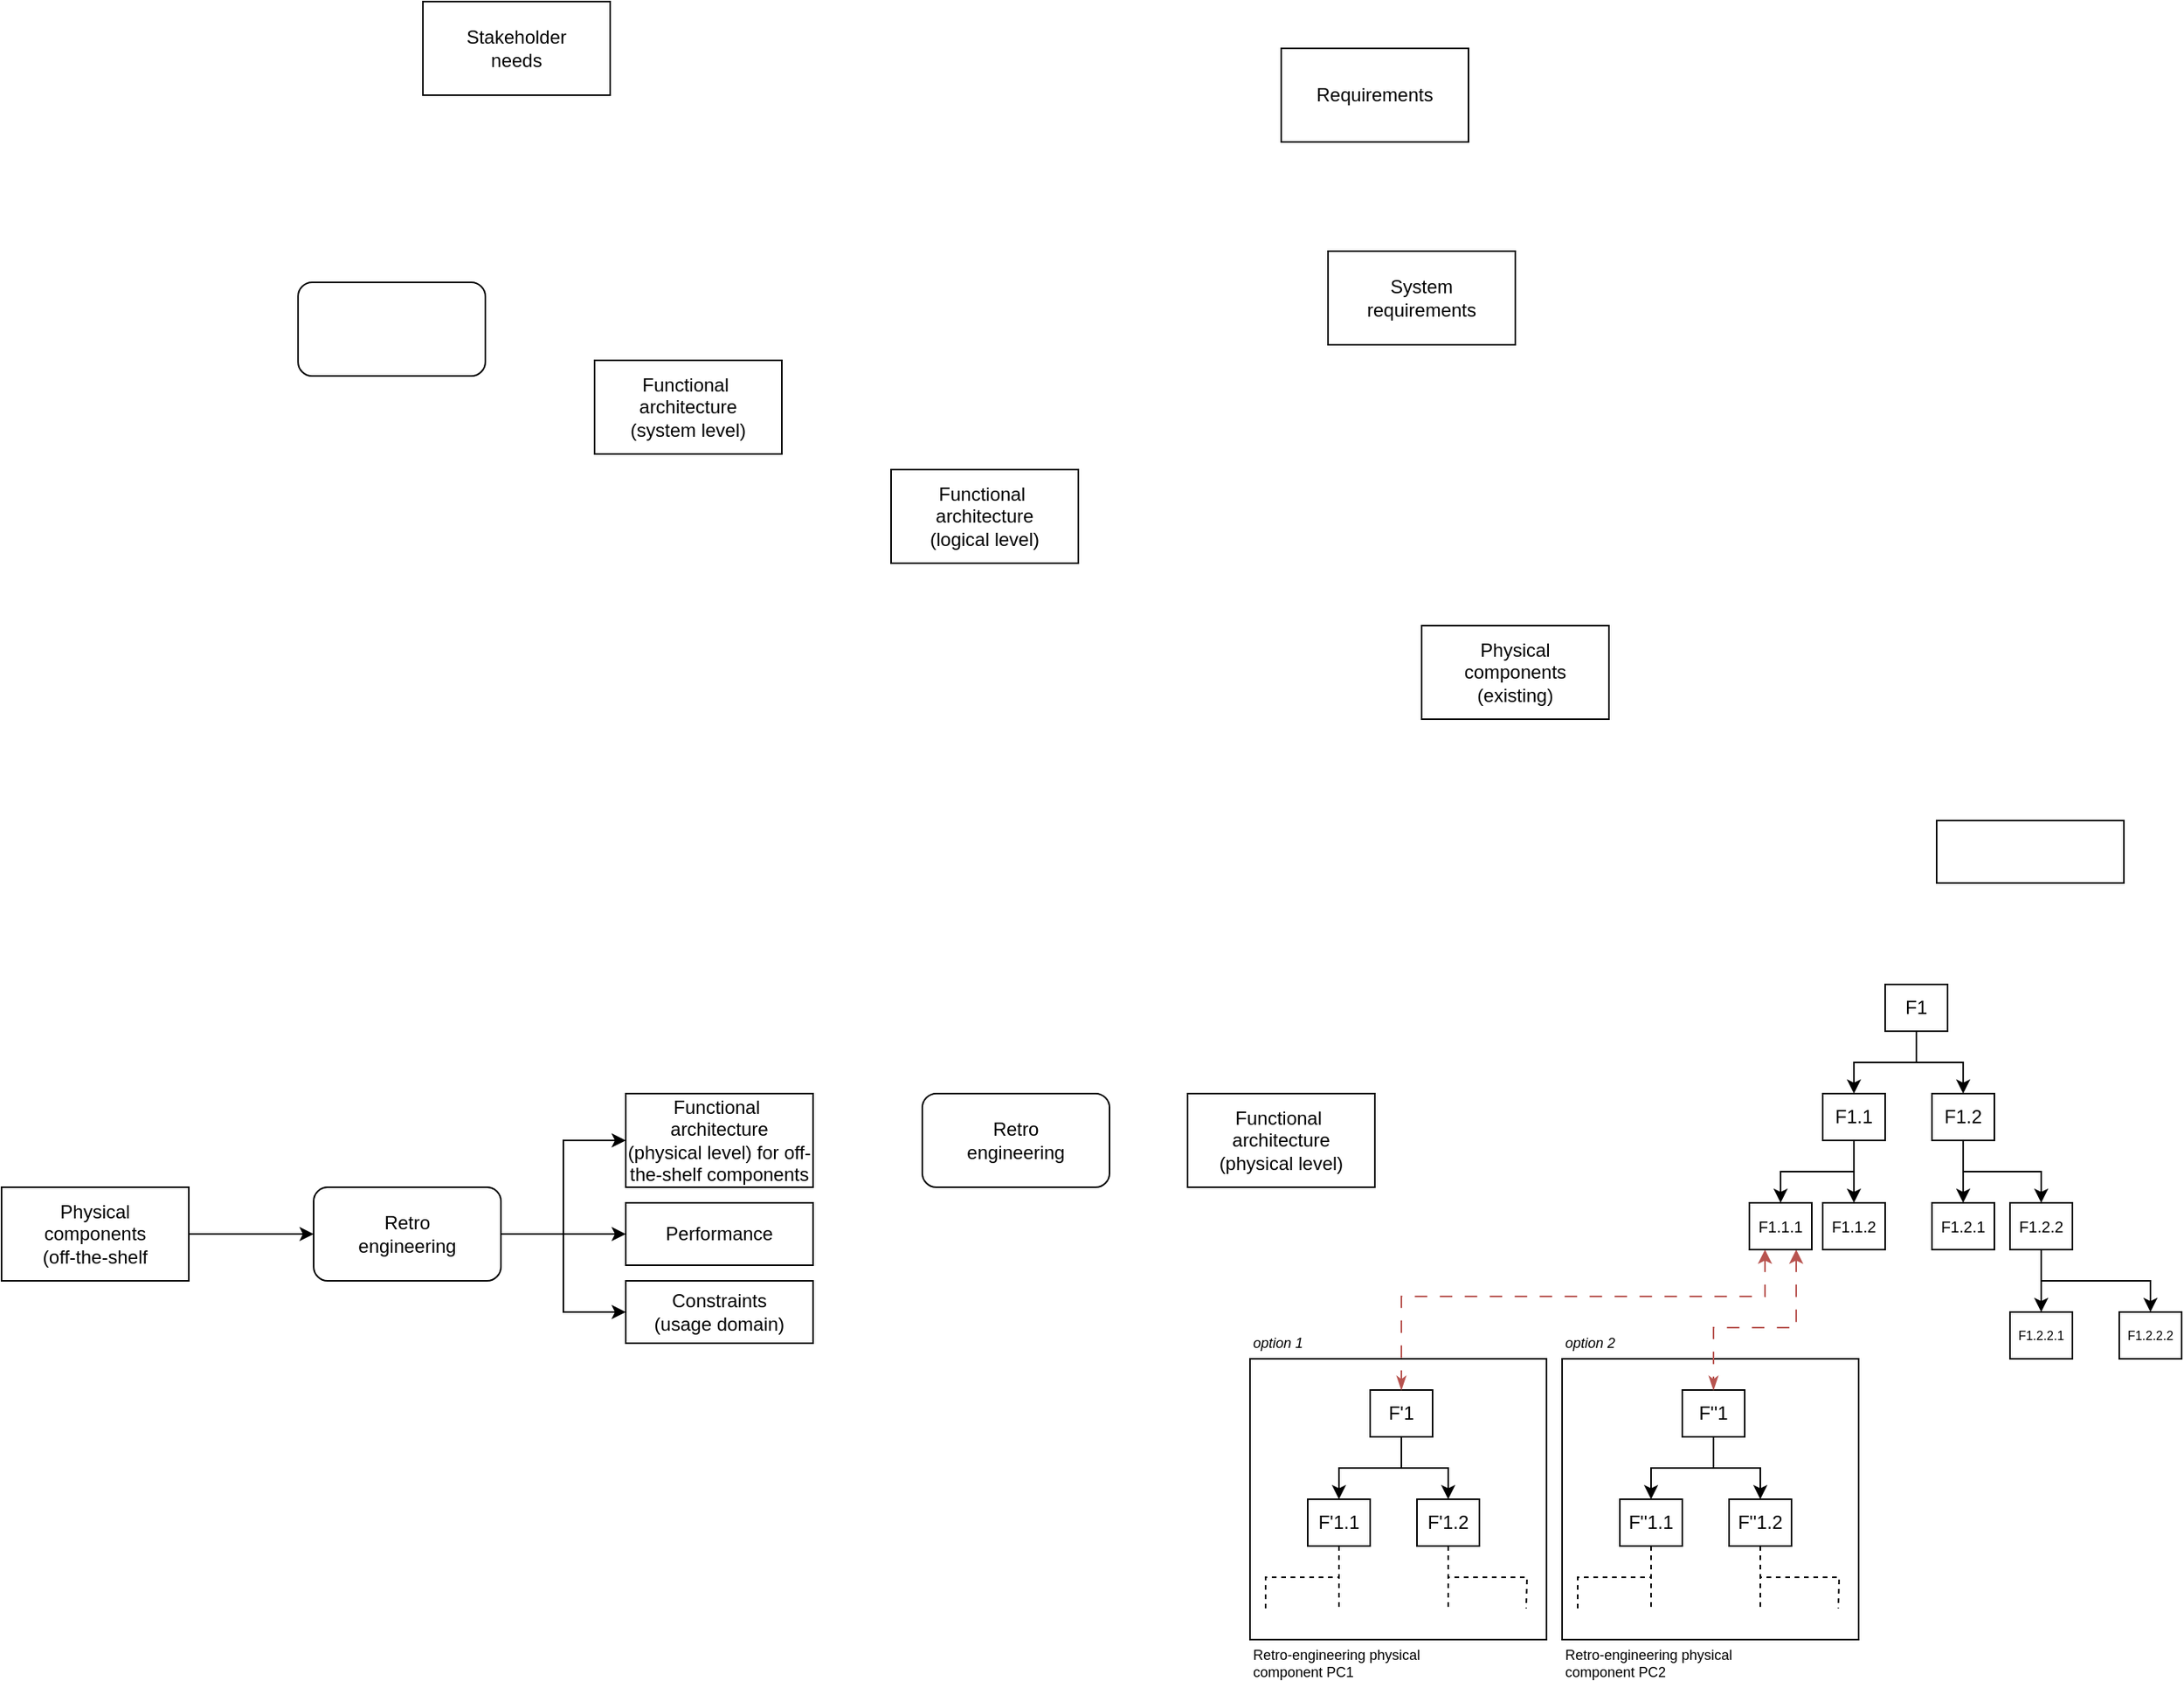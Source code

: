 <mxfile version="27.1.6">
  <diagram name="Page-1" id="t9yzMZZ3XeSUCYFCumu4">
    <mxGraphModel dx="2253" dy="743" grid="1" gridSize="10" guides="1" tooltips="1" connect="1" arrows="1" fold="1" page="1" pageScale="1" pageWidth="827" pageHeight="1169" math="0" shadow="0">
      <root>
        <mxCell id="0" />
        <mxCell id="1" parent="0" />
        <mxCell id="oZqaEKzkjMCmmDOgm5yB-1" value="" style="rounded=1;whiteSpace=wrap;html=1;" vertex="1" parent="1">
          <mxGeometry x="-90" y="220" width="120" height="60" as="geometry" />
        </mxCell>
        <mxCell id="oZqaEKzkjMCmmDOgm5yB-2" value="Functional&amp;nbsp;&lt;div&gt;architecture&lt;/div&gt;&lt;div&gt;(system level)&lt;/div&gt;" style="rounded=0;whiteSpace=wrap;html=1;" vertex="1" parent="1">
          <mxGeometry x="100" y="270" width="120" height="60" as="geometry" />
        </mxCell>
        <mxCell id="oZqaEKzkjMCmmDOgm5yB-3" value="Requirements" style="rounded=0;whiteSpace=wrap;html=1;" vertex="1" parent="1">
          <mxGeometry x="540" y="70" width="120" height="60" as="geometry" />
        </mxCell>
        <mxCell id="oZqaEKzkjMCmmDOgm5yB-4" value="Functional&amp;nbsp;&lt;div&gt;architecture&lt;/div&gt;&lt;div&gt;(logical level)&lt;/div&gt;" style="rounded=0;whiteSpace=wrap;html=1;" vertex="1" parent="1">
          <mxGeometry x="290" y="340" width="120" height="60" as="geometry" />
        </mxCell>
        <mxCell id="oZqaEKzkjMCmmDOgm5yB-5" value="Functional&amp;nbsp;&lt;div&gt;architecture&lt;/div&gt;&lt;div&gt;(physical level)&lt;/div&gt;" style="rounded=0;whiteSpace=wrap;html=1;" vertex="1" parent="1">
          <mxGeometry x="480" y="740" width="120" height="60" as="geometry" />
        </mxCell>
        <mxCell id="oZqaEKzkjMCmmDOgm5yB-12" style="edgeStyle=orthogonalEdgeStyle;rounded=0;orthogonalLoop=1;jettySize=auto;html=1;entryX=0;entryY=0.5;entryDx=0;entryDy=0;" edge="1" parent="1" source="oZqaEKzkjMCmmDOgm5yB-6" target="oZqaEKzkjMCmmDOgm5yB-8">
          <mxGeometry relative="1" as="geometry" />
        </mxCell>
        <mxCell id="oZqaEKzkjMCmmDOgm5yB-6" value="Physical &lt;br&gt;components&lt;br&gt;(off-the-shelf" style="rounded=0;whiteSpace=wrap;html=1;" vertex="1" parent="1">
          <mxGeometry x="-280" y="800" width="120" height="60" as="geometry" />
        </mxCell>
        <mxCell id="oZqaEKzkjMCmmDOgm5yB-7" value="Physical &lt;br&gt;components&lt;br&gt;(existing)" style="rounded=0;whiteSpace=wrap;html=1;" vertex="1" parent="1">
          <mxGeometry x="630" y="440" width="120" height="60" as="geometry" />
        </mxCell>
        <mxCell id="oZqaEKzkjMCmmDOgm5yB-14" style="edgeStyle=orthogonalEdgeStyle;rounded=0;orthogonalLoop=1;jettySize=auto;html=1;" edge="1" parent="1" source="oZqaEKzkjMCmmDOgm5yB-8" target="oZqaEKzkjMCmmDOgm5yB-13">
          <mxGeometry relative="1" as="geometry" />
        </mxCell>
        <mxCell id="oZqaEKzkjMCmmDOgm5yB-17" style="edgeStyle=orthogonalEdgeStyle;rounded=0;orthogonalLoop=1;jettySize=auto;html=1;entryX=0;entryY=0.5;entryDx=0;entryDy=0;" edge="1" parent="1" source="oZqaEKzkjMCmmDOgm5yB-8" target="oZqaEKzkjMCmmDOgm5yB-15">
          <mxGeometry relative="1" as="geometry" />
        </mxCell>
        <mxCell id="oZqaEKzkjMCmmDOgm5yB-18" style="edgeStyle=orthogonalEdgeStyle;rounded=0;orthogonalLoop=1;jettySize=auto;html=1;entryX=0;entryY=0.5;entryDx=0;entryDy=0;" edge="1" parent="1" source="oZqaEKzkjMCmmDOgm5yB-8" target="oZqaEKzkjMCmmDOgm5yB-16">
          <mxGeometry relative="1" as="geometry" />
        </mxCell>
        <mxCell id="oZqaEKzkjMCmmDOgm5yB-8" value="Retro&lt;br&gt;engineering" style="rounded=1;whiteSpace=wrap;html=1;" vertex="1" parent="1">
          <mxGeometry x="-80" y="800" width="120" height="60" as="geometry" />
        </mxCell>
        <mxCell id="oZqaEKzkjMCmmDOgm5yB-9" value="Stakeholder &lt;br&gt;needs" style="rounded=0;whiteSpace=wrap;html=1;" vertex="1" parent="1">
          <mxGeometry x="-10" y="40" width="120" height="60" as="geometry" />
        </mxCell>
        <mxCell id="oZqaEKzkjMCmmDOgm5yB-10" value="System &lt;br&gt;requirements" style="rounded=0;whiteSpace=wrap;html=1;" vertex="1" parent="1">
          <mxGeometry x="570" y="200" width="120" height="60" as="geometry" />
        </mxCell>
        <mxCell id="oZqaEKzkjMCmmDOgm5yB-13" value="Functional&amp;nbsp;&lt;div&gt;architecture&lt;/div&gt;&lt;div&gt;(physical level) for off-the-shelf components&lt;/div&gt;" style="rounded=0;whiteSpace=wrap;html=1;" vertex="1" parent="1">
          <mxGeometry x="120" y="740" width="120" height="60" as="geometry" />
        </mxCell>
        <mxCell id="oZqaEKzkjMCmmDOgm5yB-15" value="Performance" style="rounded=0;whiteSpace=wrap;html=1;" vertex="1" parent="1">
          <mxGeometry x="120" y="810" width="120" height="40" as="geometry" />
        </mxCell>
        <mxCell id="oZqaEKzkjMCmmDOgm5yB-16" value="Constraints&lt;br&gt;(usage domain)" style="rounded=0;whiteSpace=wrap;html=1;" vertex="1" parent="1">
          <mxGeometry x="120" y="860" width="120" height="40" as="geometry" />
        </mxCell>
        <mxCell id="oZqaEKzkjMCmmDOgm5yB-19" value="Retro&lt;br&gt;engineering" style="rounded=1;whiteSpace=wrap;html=1;" vertex="1" parent="1">
          <mxGeometry x="310" y="740" width="120" height="60" as="geometry" />
        </mxCell>
        <mxCell id="oZqaEKzkjMCmmDOgm5yB-23" style="edgeStyle=orthogonalEdgeStyle;rounded=0;orthogonalLoop=1;jettySize=auto;html=1;exitX=0.5;exitY=1;exitDx=0;exitDy=0;" edge="1" parent="1" source="oZqaEKzkjMCmmDOgm5yB-20" target="oZqaEKzkjMCmmDOgm5yB-21">
          <mxGeometry relative="1" as="geometry" />
        </mxCell>
        <mxCell id="oZqaEKzkjMCmmDOgm5yB-24" style="edgeStyle=orthogonalEdgeStyle;rounded=0;orthogonalLoop=1;jettySize=auto;html=1;exitX=0.5;exitY=1;exitDx=0;exitDy=0;entryX=0.5;entryY=0;entryDx=0;entryDy=0;" edge="1" parent="1" source="oZqaEKzkjMCmmDOgm5yB-20" target="oZqaEKzkjMCmmDOgm5yB-22">
          <mxGeometry relative="1" as="geometry">
            <Array as="points">
              <mxPoint x="947" y="720" />
              <mxPoint x="977" y="720" />
            </Array>
          </mxGeometry>
        </mxCell>
        <mxCell id="oZqaEKzkjMCmmDOgm5yB-20" value="F1" style="rounded=0;whiteSpace=wrap;html=1;" vertex="1" parent="1">
          <mxGeometry x="927" y="670" width="40" height="30" as="geometry" />
        </mxCell>
        <mxCell id="oZqaEKzkjMCmmDOgm5yB-34" style="edgeStyle=orthogonalEdgeStyle;rounded=0;orthogonalLoop=1;jettySize=auto;html=1;entryX=0.5;entryY=0;entryDx=0;entryDy=0;" edge="1" parent="1" source="oZqaEKzkjMCmmDOgm5yB-21" target="oZqaEKzkjMCmmDOgm5yB-30">
          <mxGeometry relative="1" as="geometry">
            <Array as="points">
              <mxPoint x="907" y="790" />
              <mxPoint x="860" y="790" />
            </Array>
          </mxGeometry>
        </mxCell>
        <mxCell id="oZqaEKzkjMCmmDOgm5yB-35" style="edgeStyle=orthogonalEdgeStyle;rounded=0;orthogonalLoop=1;jettySize=auto;html=1;" edge="1" parent="1" source="oZqaEKzkjMCmmDOgm5yB-21" target="oZqaEKzkjMCmmDOgm5yB-31">
          <mxGeometry relative="1" as="geometry" />
        </mxCell>
        <mxCell id="oZqaEKzkjMCmmDOgm5yB-21" value="F1.1" style="rounded=0;whiteSpace=wrap;html=1;" vertex="1" parent="1">
          <mxGeometry x="887" y="740" width="40" height="30" as="geometry" />
        </mxCell>
        <mxCell id="oZqaEKzkjMCmmDOgm5yB-36" style="edgeStyle=orthogonalEdgeStyle;rounded=0;orthogonalLoop=1;jettySize=auto;html=1;exitX=0.5;exitY=1;exitDx=0;exitDy=0;entryX=0.5;entryY=0;entryDx=0;entryDy=0;" edge="1" parent="1" source="oZqaEKzkjMCmmDOgm5yB-22" target="oZqaEKzkjMCmmDOgm5yB-32">
          <mxGeometry relative="1" as="geometry" />
        </mxCell>
        <mxCell id="oZqaEKzkjMCmmDOgm5yB-37" style="edgeStyle=orthogonalEdgeStyle;rounded=0;orthogonalLoop=1;jettySize=auto;html=1;entryX=0.5;entryY=0;entryDx=0;entryDy=0;exitX=0.5;exitY=1;exitDx=0;exitDy=0;" edge="1" parent="1" source="oZqaEKzkjMCmmDOgm5yB-22" target="oZqaEKzkjMCmmDOgm5yB-33">
          <mxGeometry relative="1" as="geometry" />
        </mxCell>
        <mxCell id="oZqaEKzkjMCmmDOgm5yB-22" value="F1.2" style="rounded=0;whiteSpace=wrap;html=1;" vertex="1" parent="1">
          <mxGeometry x="957" y="740" width="40" height="30" as="geometry" />
        </mxCell>
        <mxCell id="oZqaEKzkjMCmmDOgm5yB-30" value="F1.1.1" style="rounded=0;whiteSpace=wrap;html=1;fontSize=10;" vertex="1" parent="1">
          <mxGeometry x="840" y="810" width="40" height="30" as="geometry" />
        </mxCell>
        <mxCell id="oZqaEKzkjMCmmDOgm5yB-31" value="F1.1.2" style="rounded=0;whiteSpace=wrap;html=1;fontSize=10;" vertex="1" parent="1">
          <mxGeometry x="887" y="810" width="40" height="30" as="geometry" />
        </mxCell>
        <mxCell id="oZqaEKzkjMCmmDOgm5yB-32" value="F1.2.1" style="rounded=0;whiteSpace=wrap;html=1;fontSize=10;" vertex="1" parent="1">
          <mxGeometry x="957" y="810" width="40" height="30" as="geometry" />
        </mxCell>
        <mxCell id="oZqaEKzkjMCmmDOgm5yB-40" style="edgeStyle=orthogonalEdgeStyle;rounded=0;orthogonalLoop=1;jettySize=auto;html=1;" edge="1" parent="1" source="oZqaEKzkjMCmmDOgm5yB-33" target="oZqaEKzkjMCmmDOgm5yB-38">
          <mxGeometry relative="1" as="geometry" />
        </mxCell>
        <mxCell id="oZqaEKzkjMCmmDOgm5yB-41" style="edgeStyle=orthogonalEdgeStyle;rounded=0;orthogonalLoop=1;jettySize=auto;html=1;entryX=0.5;entryY=0;entryDx=0;entryDy=0;exitX=0.5;exitY=1;exitDx=0;exitDy=0;" edge="1" parent="1" source="oZqaEKzkjMCmmDOgm5yB-33" target="oZqaEKzkjMCmmDOgm5yB-39">
          <mxGeometry relative="1" as="geometry" />
        </mxCell>
        <mxCell id="oZqaEKzkjMCmmDOgm5yB-33" value="F1.2.2" style="rounded=0;whiteSpace=wrap;html=1;fontSize=10;" vertex="1" parent="1">
          <mxGeometry x="1007" y="810" width="40" height="30" as="geometry" />
        </mxCell>
        <mxCell id="oZqaEKzkjMCmmDOgm5yB-38" value="F1.2.2.1" style="rounded=0;whiteSpace=wrap;html=1;fontSize=8;" vertex="1" parent="1">
          <mxGeometry x="1007" y="880" width="40" height="30" as="geometry" />
        </mxCell>
        <mxCell id="oZqaEKzkjMCmmDOgm5yB-39" value="F1.2.2.2" style="rounded=0;whiteSpace=wrap;html=1;fontSize=8;" vertex="1" parent="1">
          <mxGeometry x="1077" y="880" width="40" height="30" as="geometry" />
        </mxCell>
        <mxCell id="oZqaEKzkjMCmmDOgm5yB-42" value="" style="rounded=0;whiteSpace=wrap;html=1;" vertex="1" parent="1">
          <mxGeometry x="960" y="565" width="120" height="40" as="geometry" />
        </mxCell>
        <mxCell id="oZqaEKzkjMCmmDOgm5yB-63" value="" style="group" vertex="1" connectable="0" parent="1">
          <mxGeometry x="520" y="920" width="190" height="170" as="geometry" />
        </mxCell>
        <mxCell id="oZqaEKzkjMCmmDOgm5yB-62" value="" style="rounded=0;whiteSpace=wrap;html=1;" vertex="1" parent="oZqaEKzkjMCmmDOgm5yB-63">
          <mxGeometry y="-10" width="190" height="180" as="geometry" />
        </mxCell>
        <mxCell id="oZqaEKzkjMCmmDOgm5yB-45" style="edgeStyle=orthogonalEdgeStyle;rounded=0;orthogonalLoop=1;jettySize=auto;html=1;exitX=0.5;exitY=1;exitDx=0;exitDy=0;" edge="1" parent="oZqaEKzkjMCmmDOgm5yB-63" source="oZqaEKzkjMCmmDOgm5yB-47" target="oZqaEKzkjMCmmDOgm5yB-50">
          <mxGeometry relative="1" as="geometry" />
        </mxCell>
        <mxCell id="oZqaEKzkjMCmmDOgm5yB-46" style="edgeStyle=orthogonalEdgeStyle;rounded=0;orthogonalLoop=1;jettySize=auto;html=1;exitX=0.5;exitY=1;exitDx=0;exitDy=0;entryX=0.5;entryY=0;entryDx=0;entryDy=0;" edge="1" parent="oZqaEKzkjMCmmDOgm5yB-63" source="oZqaEKzkjMCmmDOgm5yB-47" target="oZqaEKzkjMCmmDOgm5yB-53">
          <mxGeometry relative="1" as="geometry">
            <Array as="points">
              <mxPoint x="97" y="60" />
              <mxPoint x="127" y="60" />
            </Array>
          </mxGeometry>
        </mxCell>
        <mxCell id="oZqaEKzkjMCmmDOgm5yB-47" value="F&#39;1" style="rounded=0;whiteSpace=wrap;html=1;" vertex="1" parent="oZqaEKzkjMCmmDOgm5yB-63">
          <mxGeometry x="77" y="10" width="40" height="30" as="geometry" />
        </mxCell>
        <mxCell id="oZqaEKzkjMCmmDOgm5yB-48" style="edgeStyle=orthogonalEdgeStyle;rounded=0;orthogonalLoop=1;jettySize=auto;html=1;entryX=0.5;entryY=0;entryDx=0;entryDy=0;dashed=1;endArrow=none;startFill=0;" edge="1" parent="oZqaEKzkjMCmmDOgm5yB-63" source="oZqaEKzkjMCmmDOgm5yB-50">
          <mxGeometry relative="1" as="geometry">
            <Array as="points">
              <mxPoint x="57" y="130" />
              <mxPoint x="10" y="130" />
            </Array>
            <mxPoint x="10" y="150" as="targetPoint" />
          </mxGeometry>
        </mxCell>
        <mxCell id="oZqaEKzkjMCmmDOgm5yB-49" style="edgeStyle=orthogonalEdgeStyle;rounded=0;orthogonalLoop=1;jettySize=auto;html=1;dashed=1;endArrow=none;startFill=0;" edge="1" parent="oZqaEKzkjMCmmDOgm5yB-63" source="oZqaEKzkjMCmmDOgm5yB-50">
          <mxGeometry relative="1" as="geometry">
            <mxPoint x="57" y="150" as="targetPoint" />
          </mxGeometry>
        </mxCell>
        <mxCell id="oZqaEKzkjMCmmDOgm5yB-50" value="F&#39;1.1" style="rounded=0;whiteSpace=wrap;html=1;" vertex="1" parent="oZqaEKzkjMCmmDOgm5yB-63">
          <mxGeometry x="37" y="80" width="40" height="30" as="geometry" />
        </mxCell>
        <mxCell id="oZqaEKzkjMCmmDOgm5yB-51" style="edgeStyle=orthogonalEdgeStyle;rounded=0;orthogonalLoop=1;jettySize=auto;html=1;exitX=0.5;exitY=1;exitDx=0;exitDy=0;entryX=0.5;entryY=0;entryDx=0;entryDy=0;dashed=1;endArrow=none;startFill=0;" edge="1" parent="oZqaEKzkjMCmmDOgm5yB-63" source="oZqaEKzkjMCmmDOgm5yB-53">
          <mxGeometry relative="1" as="geometry">
            <mxPoint x="127" y="150" as="targetPoint" />
          </mxGeometry>
        </mxCell>
        <mxCell id="oZqaEKzkjMCmmDOgm5yB-52" style="edgeStyle=orthogonalEdgeStyle;rounded=0;orthogonalLoop=1;jettySize=auto;html=1;entryX=0.5;entryY=0;entryDx=0;entryDy=0;exitX=0.5;exitY=1;exitDx=0;exitDy=0;dashed=1;endArrow=none;startFill=0;" edge="1" parent="oZqaEKzkjMCmmDOgm5yB-63" source="oZqaEKzkjMCmmDOgm5yB-53">
          <mxGeometry relative="1" as="geometry">
            <mxPoint x="177" y="150" as="targetPoint" />
          </mxGeometry>
        </mxCell>
        <mxCell id="oZqaEKzkjMCmmDOgm5yB-53" value="F&#39;1.2" style="rounded=0;whiteSpace=wrap;html=1;" vertex="1" parent="oZqaEKzkjMCmmDOgm5yB-63">
          <mxGeometry x="107" y="80" width="40" height="30" as="geometry" />
        </mxCell>
        <mxCell id="oZqaEKzkjMCmmDOgm5yB-64" value="" style="group" vertex="1" connectable="0" parent="1">
          <mxGeometry x="720" y="920" width="190" height="170" as="geometry" />
        </mxCell>
        <mxCell id="oZqaEKzkjMCmmDOgm5yB-65" value="" style="rounded=0;whiteSpace=wrap;html=1;" vertex="1" parent="oZqaEKzkjMCmmDOgm5yB-64">
          <mxGeometry y="-10" width="190" height="180" as="geometry" />
        </mxCell>
        <mxCell id="oZqaEKzkjMCmmDOgm5yB-66" style="edgeStyle=orthogonalEdgeStyle;rounded=0;orthogonalLoop=1;jettySize=auto;html=1;exitX=0.5;exitY=1;exitDx=0;exitDy=0;" edge="1" parent="oZqaEKzkjMCmmDOgm5yB-64" source="oZqaEKzkjMCmmDOgm5yB-68" target="oZqaEKzkjMCmmDOgm5yB-71">
          <mxGeometry relative="1" as="geometry" />
        </mxCell>
        <mxCell id="oZqaEKzkjMCmmDOgm5yB-67" style="edgeStyle=orthogonalEdgeStyle;rounded=0;orthogonalLoop=1;jettySize=auto;html=1;exitX=0.5;exitY=1;exitDx=0;exitDy=0;entryX=0.5;entryY=0;entryDx=0;entryDy=0;" edge="1" parent="oZqaEKzkjMCmmDOgm5yB-64" source="oZqaEKzkjMCmmDOgm5yB-68" target="oZqaEKzkjMCmmDOgm5yB-74">
          <mxGeometry relative="1" as="geometry">
            <Array as="points">
              <mxPoint x="97" y="60" />
              <mxPoint x="127" y="60" />
            </Array>
          </mxGeometry>
        </mxCell>
        <mxCell id="oZqaEKzkjMCmmDOgm5yB-68" value="F&#39;&#39;1" style="rounded=0;whiteSpace=wrap;html=1;" vertex="1" parent="oZqaEKzkjMCmmDOgm5yB-64">
          <mxGeometry x="77" y="10" width="40" height="30" as="geometry" />
        </mxCell>
        <mxCell id="oZqaEKzkjMCmmDOgm5yB-69" style="edgeStyle=orthogonalEdgeStyle;rounded=0;orthogonalLoop=1;jettySize=auto;html=1;entryX=0.5;entryY=0;entryDx=0;entryDy=0;dashed=1;endArrow=none;startFill=0;" edge="1" parent="oZqaEKzkjMCmmDOgm5yB-64" source="oZqaEKzkjMCmmDOgm5yB-71">
          <mxGeometry relative="1" as="geometry">
            <Array as="points">
              <mxPoint x="57" y="130" />
              <mxPoint x="10" y="130" />
            </Array>
            <mxPoint x="10" y="150" as="targetPoint" />
          </mxGeometry>
        </mxCell>
        <mxCell id="oZqaEKzkjMCmmDOgm5yB-70" style="edgeStyle=orthogonalEdgeStyle;rounded=0;orthogonalLoop=1;jettySize=auto;html=1;dashed=1;endArrow=none;startFill=0;" edge="1" parent="oZqaEKzkjMCmmDOgm5yB-64" source="oZqaEKzkjMCmmDOgm5yB-71">
          <mxGeometry relative="1" as="geometry">
            <mxPoint x="57" y="150" as="targetPoint" />
          </mxGeometry>
        </mxCell>
        <mxCell id="oZqaEKzkjMCmmDOgm5yB-71" value="F&#39;&#39;1.1" style="rounded=0;whiteSpace=wrap;html=1;" vertex="1" parent="oZqaEKzkjMCmmDOgm5yB-64">
          <mxGeometry x="37" y="80" width="40" height="30" as="geometry" />
        </mxCell>
        <mxCell id="oZqaEKzkjMCmmDOgm5yB-72" style="edgeStyle=orthogonalEdgeStyle;rounded=0;orthogonalLoop=1;jettySize=auto;html=1;exitX=0.5;exitY=1;exitDx=0;exitDy=0;entryX=0.5;entryY=0;entryDx=0;entryDy=0;dashed=1;endArrow=none;startFill=0;" edge="1" parent="oZqaEKzkjMCmmDOgm5yB-64" source="oZqaEKzkjMCmmDOgm5yB-74">
          <mxGeometry relative="1" as="geometry">
            <mxPoint x="127" y="150" as="targetPoint" />
          </mxGeometry>
        </mxCell>
        <mxCell id="oZqaEKzkjMCmmDOgm5yB-73" style="edgeStyle=orthogonalEdgeStyle;rounded=0;orthogonalLoop=1;jettySize=auto;html=1;entryX=0.5;entryY=0;entryDx=0;entryDy=0;exitX=0.5;exitY=1;exitDx=0;exitDy=0;dashed=1;endArrow=none;startFill=0;" edge="1" parent="oZqaEKzkjMCmmDOgm5yB-64" source="oZqaEKzkjMCmmDOgm5yB-74">
          <mxGeometry relative="1" as="geometry">
            <mxPoint x="177" y="150" as="targetPoint" />
          </mxGeometry>
        </mxCell>
        <mxCell id="oZqaEKzkjMCmmDOgm5yB-74" value="F&#39;&#39;1.2" style="rounded=0;whiteSpace=wrap;html=1;" vertex="1" parent="oZqaEKzkjMCmmDOgm5yB-64">
          <mxGeometry x="107" y="80" width="40" height="30" as="geometry" />
        </mxCell>
        <mxCell id="oZqaEKzkjMCmmDOgm5yB-75" value="Retro-engineering physical component PC1" style="text;html=1;align=left;verticalAlign=middle;whiteSpace=wrap;rounded=0;fontSize=9;" vertex="1" parent="1">
          <mxGeometry x="520" y="1090" width="140" height="30" as="geometry" />
        </mxCell>
        <mxCell id="oZqaEKzkjMCmmDOgm5yB-76" value="Retro-engineering physical component PC2" style="text;html=1;align=left;verticalAlign=middle;whiteSpace=wrap;rounded=0;fontSize=9;" vertex="1" parent="1">
          <mxGeometry x="720" y="1090" width="140" height="30" as="geometry" />
        </mxCell>
        <mxCell id="oZqaEKzkjMCmmDOgm5yB-77" style="edgeStyle=orthogonalEdgeStyle;rounded=0;orthogonalLoop=1;jettySize=auto;html=1;exitX=0.25;exitY=1;exitDx=0;exitDy=0;dashed=1;dashPattern=8 8;endArrow=classicThin;endFill=1;fillColor=#f8cecc;strokeColor=#b85450;startArrow=classic;startFill=1;" edge="1" parent="1" source="oZqaEKzkjMCmmDOgm5yB-30" target="oZqaEKzkjMCmmDOgm5yB-47">
          <mxGeometry relative="1" as="geometry">
            <Array as="points">
              <mxPoint x="850" y="870" />
              <mxPoint x="617" y="870" />
            </Array>
          </mxGeometry>
        </mxCell>
        <mxCell id="oZqaEKzkjMCmmDOgm5yB-78" style="edgeStyle=orthogonalEdgeStyle;rounded=0;orthogonalLoop=1;jettySize=auto;html=1;dashed=1;dashPattern=8 8;endArrow=classicThin;endFill=1;fillColor=#f8cecc;strokeColor=#b85450;startArrow=classic;startFill=1;entryX=0.5;entryY=0;entryDx=0;entryDy=0;exitX=0.75;exitY=1;exitDx=0;exitDy=0;" edge="1" parent="1" source="oZqaEKzkjMCmmDOgm5yB-30" target="oZqaEKzkjMCmmDOgm5yB-68">
          <mxGeometry relative="1" as="geometry">
            <mxPoint x="920" y="870" as="sourcePoint" />
            <mxPoint x="710" y="990" as="targetPoint" />
            <Array as="points">
              <mxPoint x="870" y="890" />
              <mxPoint x="817" y="890" />
            </Array>
          </mxGeometry>
        </mxCell>
        <mxCell id="oZqaEKzkjMCmmDOgm5yB-79" value="option 1" style="text;html=1;align=left;verticalAlign=middle;whiteSpace=wrap;rounded=0;fontSize=9;fontStyle=2" vertex="1" parent="1">
          <mxGeometry x="520" y="890" width="50" height="20" as="geometry" />
        </mxCell>
        <mxCell id="oZqaEKzkjMCmmDOgm5yB-80" value="option 2" style="text;html=1;align=left;verticalAlign=middle;whiteSpace=wrap;rounded=0;fontSize=9;fontStyle=2" vertex="1" parent="1">
          <mxGeometry x="720" y="890" width="50" height="20" as="geometry" />
        </mxCell>
      </root>
    </mxGraphModel>
  </diagram>
</mxfile>
